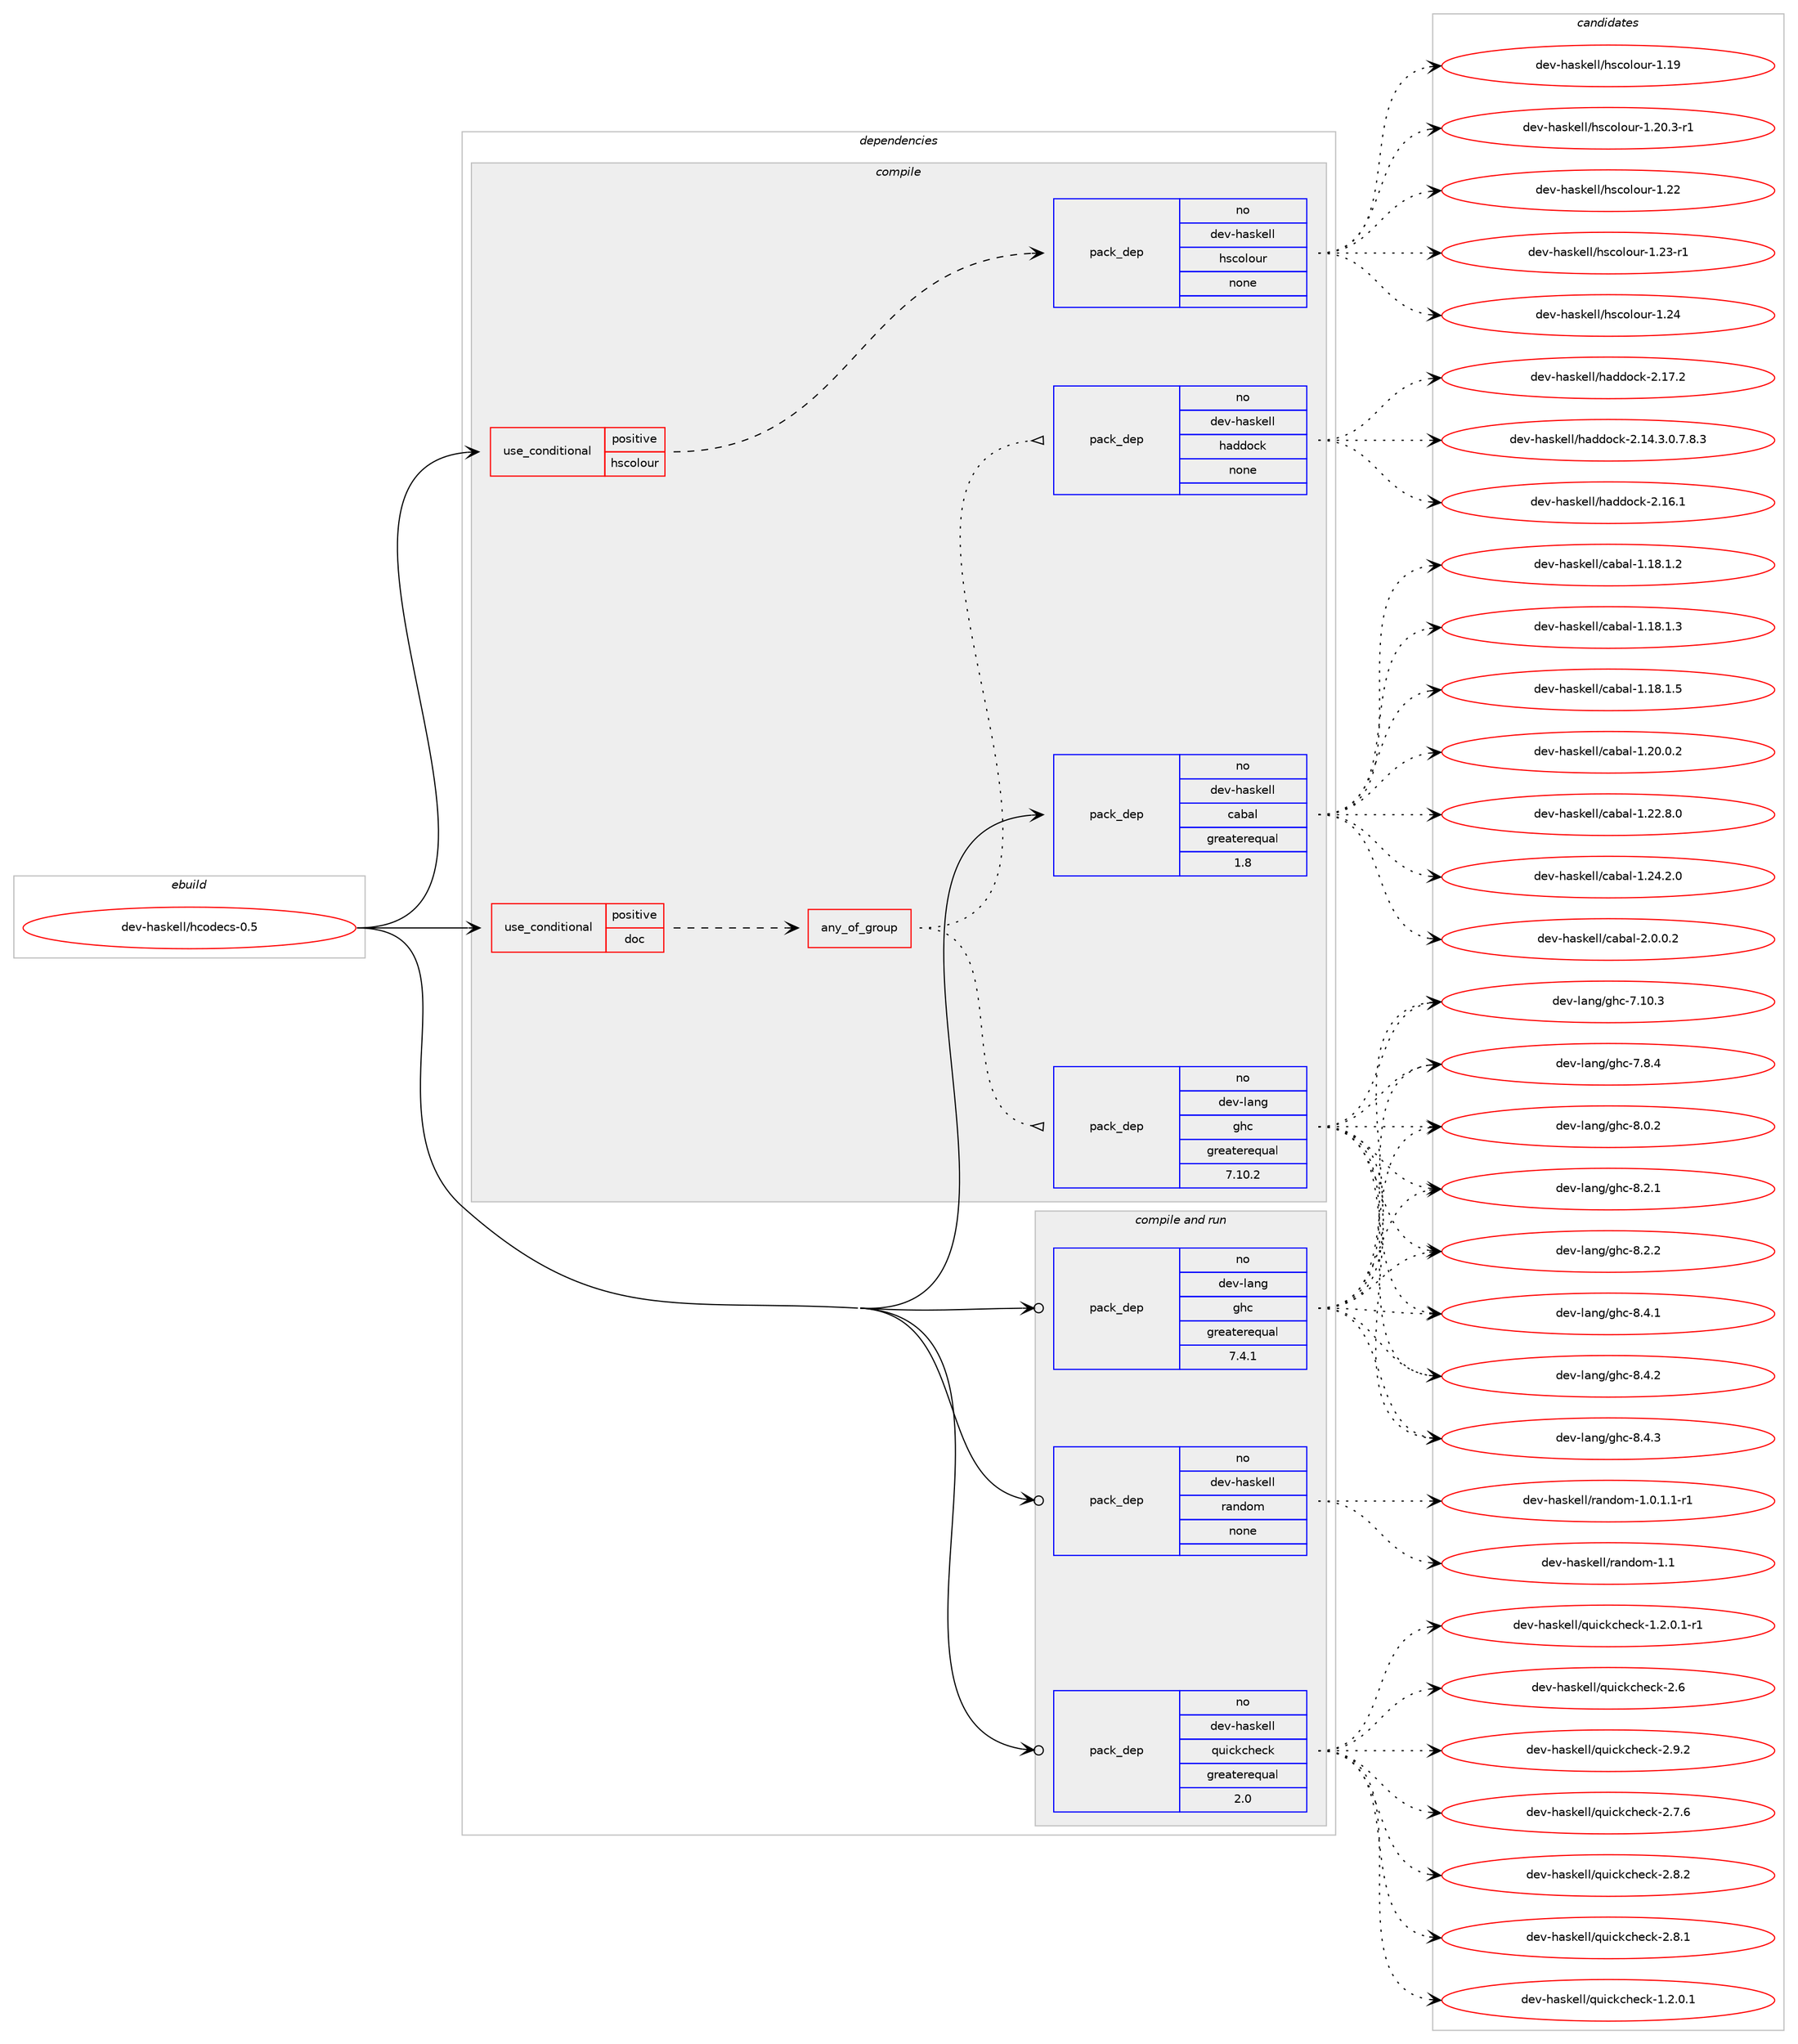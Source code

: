 digraph prolog {

# *************
# Graph options
# *************

newrank=true;
concentrate=true;
compound=true;
graph [rankdir=LR,fontname=Helvetica,fontsize=10,ranksep=1.5];#, ranksep=2.5, nodesep=0.2];
edge  [arrowhead=vee];
node  [fontname=Helvetica,fontsize=10];

# **********
# The ebuild
# **********

subgraph cluster_leftcol {
color=gray;
rank=same;
label=<<i>ebuild</i>>;
id [label="dev-haskell/hcodecs-0.5", color=red, width=4, href="../dev-haskell/hcodecs-0.5.svg"];
}

# ****************
# The dependencies
# ****************

subgraph cluster_midcol {
color=gray;
label=<<i>dependencies</i>>;
subgraph cluster_compile {
fillcolor="#eeeeee";
style=filled;
label=<<i>compile</i>>;
subgraph cond359862 {
dependency1334393 [label=<<TABLE BORDER="0" CELLBORDER="1" CELLSPACING="0" CELLPADDING="4"><TR><TD ROWSPAN="3" CELLPADDING="10">use_conditional</TD></TR><TR><TD>positive</TD></TR><TR><TD>doc</TD></TR></TABLE>>, shape=none, color=red];
subgraph any20999 {
dependency1334394 [label=<<TABLE BORDER="0" CELLBORDER="1" CELLSPACING="0" CELLPADDING="4"><TR><TD CELLPADDING="10">any_of_group</TD></TR></TABLE>>, shape=none, color=red];subgraph pack952980 {
dependency1334395 [label=<<TABLE BORDER="0" CELLBORDER="1" CELLSPACING="0" CELLPADDING="4" WIDTH="220"><TR><TD ROWSPAN="6" CELLPADDING="30">pack_dep</TD></TR><TR><TD WIDTH="110">no</TD></TR><TR><TD>dev-haskell</TD></TR><TR><TD>haddock</TD></TR><TR><TD>none</TD></TR><TR><TD></TD></TR></TABLE>>, shape=none, color=blue];
}
dependency1334394:e -> dependency1334395:w [weight=20,style="dotted",arrowhead="oinv"];
subgraph pack952981 {
dependency1334396 [label=<<TABLE BORDER="0" CELLBORDER="1" CELLSPACING="0" CELLPADDING="4" WIDTH="220"><TR><TD ROWSPAN="6" CELLPADDING="30">pack_dep</TD></TR><TR><TD WIDTH="110">no</TD></TR><TR><TD>dev-lang</TD></TR><TR><TD>ghc</TD></TR><TR><TD>greaterequal</TD></TR><TR><TD>7.10.2</TD></TR></TABLE>>, shape=none, color=blue];
}
dependency1334394:e -> dependency1334396:w [weight=20,style="dotted",arrowhead="oinv"];
}
dependency1334393:e -> dependency1334394:w [weight=20,style="dashed",arrowhead="vee"];
}
id:e -> dependency1334393:w [weight=20,style="solid",arrowhead="vee"];
subgraph cond359863 {
dependency1334397 [label=<<TABLE BORDER="0" CELLBORDER="1" CELLSPACING="0" CELLPADDING="4"><TR><TD ROWSPAN="3" CELLPADDING="10">use_conditional</TD></TR><TR><TD>positive</TD></TR><TR><TD>hscolour</TD></TR></TABLE>>, shape=none, color=red];
subgraph pack952982 {
dependency1334398 [label=<<TABLE BORDER="0" CELLBORDER="1" CELLSPACING="0" CELLPADDING="4" WIDTH="220"><TR><TD ROWSPAN="6" CELLPADDING="30">pack_dep</TD></TR><TR><TD WIDTH="110">no</TD></TR><TR><TD>dev-haskell</TD></TR><TR><TD>hscolour</TD></TR><TR><TD>none</TD></TR><TR><TD></TD></TR></TABLE>>, shape=none, color=blue];
}
dependency1334397:e -> dependency1334398:w [weight=20,style="dashed",arrowhead="vee"];
}
id:e -> dependency1334397:w [weight=20,style="solid",arrowhead="vee"];
subgraph pack952983 {
dependency1334399 [label=<<TABLE BORDER="0" CELLBORDER="1" CELLSPACING="0" CELLPADDING="4" WIDTH="220"><TR><TD ROWSPAN="6" CELLPADDING="30">pack_dep</TD></TR><TR><TD WIDTH="110">no</TD></TR><TR><TD>dev-haskell</TD></TR><TR><TD>cabal</TD></TR><TR><TD>greaterequal</TD></TR><TR><TD>1.8</TD></TR></TABLE>>, shape=none, color=blue];
}
id:e -> dependency1334399:w [weight=20,style="solid",arrowhead="vee"];
}
subgraph cluster_compileandrun {
fillcolor="#eeeeee";
style=filled;
label=<<i>compile and run</i>>;
subgraph pack952984 {
dependency1334400 [label=<<TABLE BORDER="0" CELLBORDER="1" CELLSPACING="0" CELLPADDING="4" WIDTH="220"><TR><TD ROWSPAN="6" CELLPADDING="30">pack_dep</TD></TR><TR><TD WIDTH="110">no</TD></TR><TR><TD>dev-haskell</TD></TR><TR><TD>quickcheck</TD></TR><TR><TD>greaterequal</TD></TR><TR><TD>2.0</TD></TR></TABLE>>, shape=none, color=blue];
}
id:e -> dependency1334400:w [weight=20,style="solid",arrowhead="odotvee"];
subgraph pack952985 {
dependency1334401 [label=<<TABLE BORDER="0" CELLBORDER="1" CELLSPACING="0" CELLPADDING="4" WIDTH="220"><TR><TD ROWSPAN="6" CELLPADDING="30">pack_dep</TD></TR><TR><TD WIDTH="110">no</TD></TR><TR><TD>dev-haskell</TD></TR><TR><TD>random</TD></TR><TR><TD>none</TD></TR><TR><TD></TD></TR></TABLE>>, shape=none, color=blue];
}
id:e -> dependency1334401:w [weight=20,style="solid",arrowhead="odotvee"];
subgraph pack952986 {
dependency1334402 [label=<<TABLE BORDER="0" CELLBORDER="1" CELLSPACING="0" CELLPADDING="4" WIDTH="220"><TR><TD ROWSPAN="6" CELLPADDING="30">pack_dep</TD></TR><TR><TD WIDTH="110">no</TD></TR><TR><TD>dev-lang</TD></TR><TR><TD>ghc</TD></TR><TR><TD>greaterequal</TD></TR><TR><TD>7.4.1</TD></TR></TABLE>>, shape=none, color=blue];
}
id:e -> dependency1334402:w [weight=20,style="solid",arrowhead="odotvee"];
}
subgraph cluster_run {
fillcolor="#eeeeee";
style=filled;
label=<<i>run</i>>;
}
}

# **************
# The candidates
# **************

subgraph cluster_choices {
rank=same;
color=gray;
label=<<i>candidates</i>>;

subgraph choice952980 {
color=black;
nodesep=1;
choice1001011184510497115107101108108471049710010011199107455046495246514648465546564651 [label="dev-haskell/haddock-2.14.3.0.7.8.3", color=red, width=4,href="../dev-haskell/haddock-2.14.3.0.7.8.3.svg"];
choice100101118451049711510710110810847104971001001119910745504649544649 [label="dev-haskell/haddock-2.16.1", color=red, width=4,href="../dev-haskell/haddock-2.16.1.svg"];
choice100101118451049711510710110810847104971001001119910745504649554650 [label="dev-haskell/haddock-2.17.2", color=red, width=4,href="../dev-haskell/haddock-2.17.2.svg"];
dependency1334395:e -> choice1001011184510497115107101108108471049710010011199107455046495246514648465546564651:w [style=dotted,weight="100"];
dependency1334395:e -> choice100101118451049711510710110810847104971001001119910745504649544649:w [style=dotted,weight="100"];
dependency1334395:e -> choice100101118451049711510710110810847104971001001119910745504649554650:w [style=dotted,weight="100"];
}
subgraph choice952981 {
color=black;
nodesep=1;
choice1001011184510897110103471031049945554649484651 [label="dev-lang/ghc-7.10.3", color=red, width=4,href="../dev-lang/ghc-7.10.3.svg"];
choice10010111845108971101034710310499455546564652 [label="dev-lang/ghc-7.8.4", color=red, width=4,href="../dev-lang/ghc-7.8.4.svg"];
choice10010111845108971101034710310499455646484650 [label="dev-lang/ghc-8.0.2", color=red, width=4,href="../dev-lang/ghc-8.0.2.svg"];
choice10010111845108971101034710310499455646504649 [label="dev-lang/ghc-8.2.1", color=red, width=4,href="../dev-lang/ghc-8.2.1.svg"];
choice10010111845108971101034710310499455646504650 [label="dev-lang/ghc-8.2.2", color=red, width=4,href="../dev-lang/ghc-8.2.2.svg"];
choice10010111845108971101034710310499455646524649 [label="dev-lang/ghc-8.4.1", color=red, width=4,href="../dev-lang/ghc-8.4.1.svg"];
choice10010111845108971101034710310499455646524650 [label="dev-lang/ghc-8.4.2", color=red, width=4,href="../dev-lang/ghc-8.4.2.svg"];
choice10010111845108971101034710310499455646524651 [label="dev-lang/ghc-8.4.3", color=red, width=4,href="../dev-lang/ghc-8.4.3.svg"];
dependency1334396:e -> choice1001011184510897110103471031049945554649484651:w [style=dotted,weight="100"];
dependency1334396:e -> choice10010111845108971101034710310499455546564652:w [style=dotted,weight="100"];
dependency1334396:e -> choice10010111845108971101034710310499455646484650:w [style=dotted,weight="100"];
dependency1334396:e -> choice10010111845108971101034710310499455646504649:w [style=dotted,weight="100"];
dependency1334396:e -> choice10010111845108971101034710310499455646504650:w [style=dotted,weight="100"];
dependency1334396:e -> choice10010111845108971101034710310499455646524649:w [style=dotted,weight="100"];
dependency1334396:e -> choice10010111845108971101034710310499455646524650:w [style=dotted,weight="100"];
dependency1334396:e -> choice10010111845108971101034710310499455646524651:w [style=dotted,weight="100"];
}
subgraph choice952982 {
color=black;
nodesep=1;
choice100101118451049711510710110810847104115991111081111171144549464957 [label="dev-haskell/hscolour-1.19", color=red, width=4,href="../dev-haskell/hscolour-1.19.svg"];
choice10010111845104971151071011081084710411599111108111117114454946504846514511449 [label="dev-haskell/hscolour-1.20.3-r1", color=red, width=4,href="../dev-haskell/hscolour-1.20.3-r1.svg"];
choice100101118451049711510710110810847104115991111081111171144549465050 [label="dev-haskell/hscolour-1.22", color=red, width=4,href="../dev-haskell/hscolour-1.22.svg"];
choice1001011184510497115107101108108471041159911110811111711445494650514511449 [label="dev-haskell/hscolour-1.23-r1", color=red, width=4,href="../dev-haskell/hscolour-1.23-r1.svg"];
choice100101118451049711510710110810847104115991111081111171144549465052 [label="dev-haskell/hscolour-1.24", color=red, width=4,href="../dev-haskell/hscolour-1.24.svg"];
dependency1334398:e -> choice100101118451049711510710110810847104115991111081111171144549464957:w [style=dotted,weight="100"];
dependency1334398:e -> choice10010111845104971151071011081084710411599111108111117114454946504846514511449:w [style=dotted,weight="100"];
dependency1334398:e -> choice100101118451049711510710110810847104115991111081111171144549465050:w [style=dotted,weight="100"];
dependency1334398:e -> choice1001011184510497115107101108108471041159911110811111711445494650514511449:w [style=dotted,weight="100"];
dependency1334398:e -> choice100101118451049711510710110810847104115991111081111171144549465052:w [style=dotted,weight="100"];
}
subgraph choice952983 {
color=black;
nodesep=1;
choice10010111845104971151071011081084799979897108454946495646494650 [label="dev-haskell/cabal-1.18.1.2", color=red, width=4,href="../dev-haskell/cabal-1.18.1.2.svg"];
choice10010111845104971151071011081084799979897108454946495646494651 [label="dev-haskell/cabal-1.18.1.3", color=red, width=4,href="../dev-haskell/cabal-1.18.1.3.svg"];
choice10010111845104971151071011081084799979897108454946495646494653 [label="dev-haskell/cabal-1.18.1.5", color=red, width=4,href="../dev-haskell/cabal-1.18.1.5.svg"];
choice10010111845104971151071011081084799979897108454946504846484650 [label="dev-haskell/cabal-1.20.0.2", color=red, width=4,href="../dev-haskell/cabal-1.20.0.2.svg"];
choice10010111845104971151071011081084799979897108454946505046564648 [label="dev-haskell/cabal-1.22.8.0", color=red, width=4,href="../dev-haskell/cabal-1.22.8.0.svg"];
choice10010111845104971151071011081084799979897108454946505246504648 [label="dev-haskell/cabal-1.24.2.0", color=red, width=4,href="../dev-haskell/cabal-1.24.2.0.svg"];
choice100101118451049711510710110810847999798971084550464846484650 [label="dev-haskell/cabal-2.0.0.2", color=red, width=4,href="../dev-haskell/cabal-2.0.0.2.svg"];
dependency1334399:e -> choice10010111845104971151071011081084799979897108454946495646494650:w [style=dotted,weight="100"];
dependency1334399:e -> choice10010111845104971151071011081084799979897108454946495646494651:w [style=dotted,weight="100"];
dependency1334399:e -> choice10010111845104971151071011081084799979897108454946495646494653:w [style=dotted,weight="100"];
dependency1334399:e -> choice10010111845104971151071011081084799979897108454946504846484650:w [style=dotted,weight="100"];
dependency1334399:e -> choice10010111845104971151071011081084799979897108454946505046564648:w [style=dotted,weight="100"];
dependency1334399:e -> choice10010111845104971151071011081084799979897108454946505246504648:w [style=dotted,weight="100"];
dependency1334399:e -> choice100101118451049711510710110810847999798971084550464846484650:w [style=dotted,weight="100"];
}
subgraph choice952984 {
color=black;
nodesep=1;
choice1001011184510497115107101108108471131171059910799104101991074549465046484649 [label="dev-haskell/quickcheck-1.2.0.1", color=red, width=4,href="../dev-haskell/quickcheck-1.2.0.1.svg"];
choice10010111845104971151071011081084711311710599107991041019910745494650464846494511449 [label="dev-haskell/quickcheck-1.2.0.1-r1", color=red, width=4,href="../dev-haskell/quickcheck-1.2.0.1-r1.svg"];
choice10010111845104971151071011081084711311710599107991041019910745504654 [label="dev-haskell/quickcheck-2.6", color=red, width=4,href="../dev-haskell/quickcheck-2.6.svg"];
choice100101118451049711510710110810847113117105991079910410199107455046554654 [label="dev-haskell/quickcheck-2.7.6", color=red, width=4,href="../dev-haskell/quickcheck-2.7.6.svg"];
choice100101118451049711510710110810847113117105991079910410199107455046564649 [label="dev-haskell/quickcheck-2.8.1", color=red, width=4,href="../dev-haskell/quickcheck-2.8.1.svg"];
choice100101118451049711510710110810847113117105991079910410199107455046564650 [label="dev-haskell/quickcheck-2.8.2", color=red, width=4,href="../dev-haskell/quickcheck-2.8.2.svg"];
choice100101118451049711510710110810847113117105991079910410199107455046574650 [label="dev-haskell/quickcheck-2.9.2", color=red, width=4,href="../dev-haskell/quickcheck-2.9.2.svg"];
dependency1334400:e -> choice1001011184510497115107101108108471131171059910799104101991074549465046484649:w [style=dotted,weight="100"];
dependency1334400:e -> choice10010111845104971151071011081084711311710599107991041019910745494650464846494511449:w [style=dotted,weight="100"];
dependency1334400:e -> choice10010111845104971151071011081084711311710599107991041019910745504654:w [style=dotted,weight="100"];
dependency1334400:e -> choice100101118451049711510710110810847113117105991079910410199107455046554654:w [style=dotted,weight="100"];
dependency1334400:e -> choice100101118451049711510710110810847113117105991079910410199107455046564649:w [style=dotted,weight="100"];
dependency1334400:e -> choice100101118451049711510710110810847113117105991079910410199107455046564650:w [style=dotted,weight="100"];
dependency1334400:e -> choice100101118451049711510710110810847113117105991079910410199107455046574650:w [style=dotted,weight="100"];
}
subgraph choice952985 {
color=black;
nodesep=1;
choice1001011184510497115107101108108471149711010011110945494648464946494511449 [label="dev-haskell/random-1.0.1.1-r1", color=red, width=4,href="../dev-haskell/random-1.0.1.1-r1.svg"];
choice1001011184510497115107101108108471149711010011110945494649 [label="dev-haskell/random-1.1", color=red, width=4,href="../dev-haskell/random-1.1.svg"];
dependency1334401:e -> choice1001011184510497115107101108108471149711010011110945494648464946494511449:w [style=dotted,weight="100"];
dependency1334401:e -> choice1001011184510497115107101108108471149711010011110945494649:w [style=dotted,weight="100"];
}
subgraph choice952986 {
color=black;
nodesep=1;
choice1001011184510897110103471031049945554649484651 [label="dev-lang/ghc-7.10.3", color=red, width=4,href="../dev-lang/ghc-7.10.3.svg"];
choice10010111845108971101034710310499455546564652 [label="dev-lang/ghc-7.8.4", color=red, width=4,href="../dev-lang/ghc-7.8.4.svg"];
choice10010111845108971101034710310499455646484650 [label="dev-lang/ghc-8.0.2", color=red, width=4,href="../dev-lang/ghc-8.0.2.svg"];
choice10010111845108971101034710310499455646504649 [label="dev-lang/ghc-8.2.1", color=red, width=4,href="../dev-lang/ghc-8.2.1.svg"];
choice10010111845108971101034710310499455646504650 [label="dev-lang/ghc-8.2.2", color=red, width=4,href="../dev-lang/ghc-8.2.2.svg"];
choice10010111845108971101034710310499455646524649 [label="dev-lang/ghc-8.4.1", color=red, width=4,href="../dev-lang/ghc-8.4.1.svg"];
choice10010111845108971101034710310499455646524650 [label="dev-lang/ghc-8.4.2", color=red, width=4,href="../dev-lang/ghc-8.4.2.svg"];
choice10010111845108971101034710310499455646524651 [label="dev-lang/ghc-8.4.3", color=red, width=4,href="../dev-lang/ghc-8.4.3.svg"];
dependency1334402:e -> choice1001011184510897110103471031049945554649484651:w [style=dotted,weight="100"];
dependency1334402:e -> choice10010111845108971101034710310499455546564652:w [style=dotted,weight="100"];
dependency1334402:e -> choice10010111845108971101034710310499455646484650:w [style=dotted,weight="100"];
dependency1334402:e -> choice10010111845108971101034710310499455646504649:w [style=dotted,weight="100"];
dependency1334402:e -> choice10010111845108971101034710310499455646504650:w [style=dotted,weight="100"];
dependency1334402:e -> choice10010111845108971101034710310499455646524649:w [style=dotted,weight="100"];
dependency1334402:e -> choice10010111845108971101034710310499455646524650:w [style=dotted,weight="100"];
dependency1334402:e -> choice10010111845108971101034710310499455646524651:w [style=dotted,weight="100"];
}
}

}

